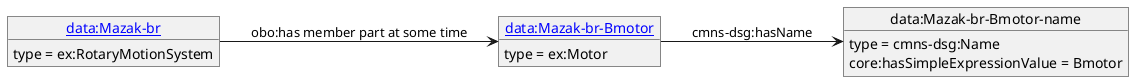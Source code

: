 @startuml
skinparam linetype polyline
left to right direction
object "[[./Mazak-br-Bmotor.html data:Mazak-br-Bmotor]]" as o1 {
 type = ex:Motor
 }
object "data:Mazak-br-Bmotor-name" as o2 {
 type = cmns-dsg:Name
 }
object "[[./Mazak-br.html data:Mazak-br]]" as o3 {
 type = ex:RotaryMotionSystem
 }
o1 --> o2 : cmns-dsg:hasName
o2 : core:hasSimpleExpressionValue = Bmotor
o3 --> o1 : obo:has member part at some time
@enduml
